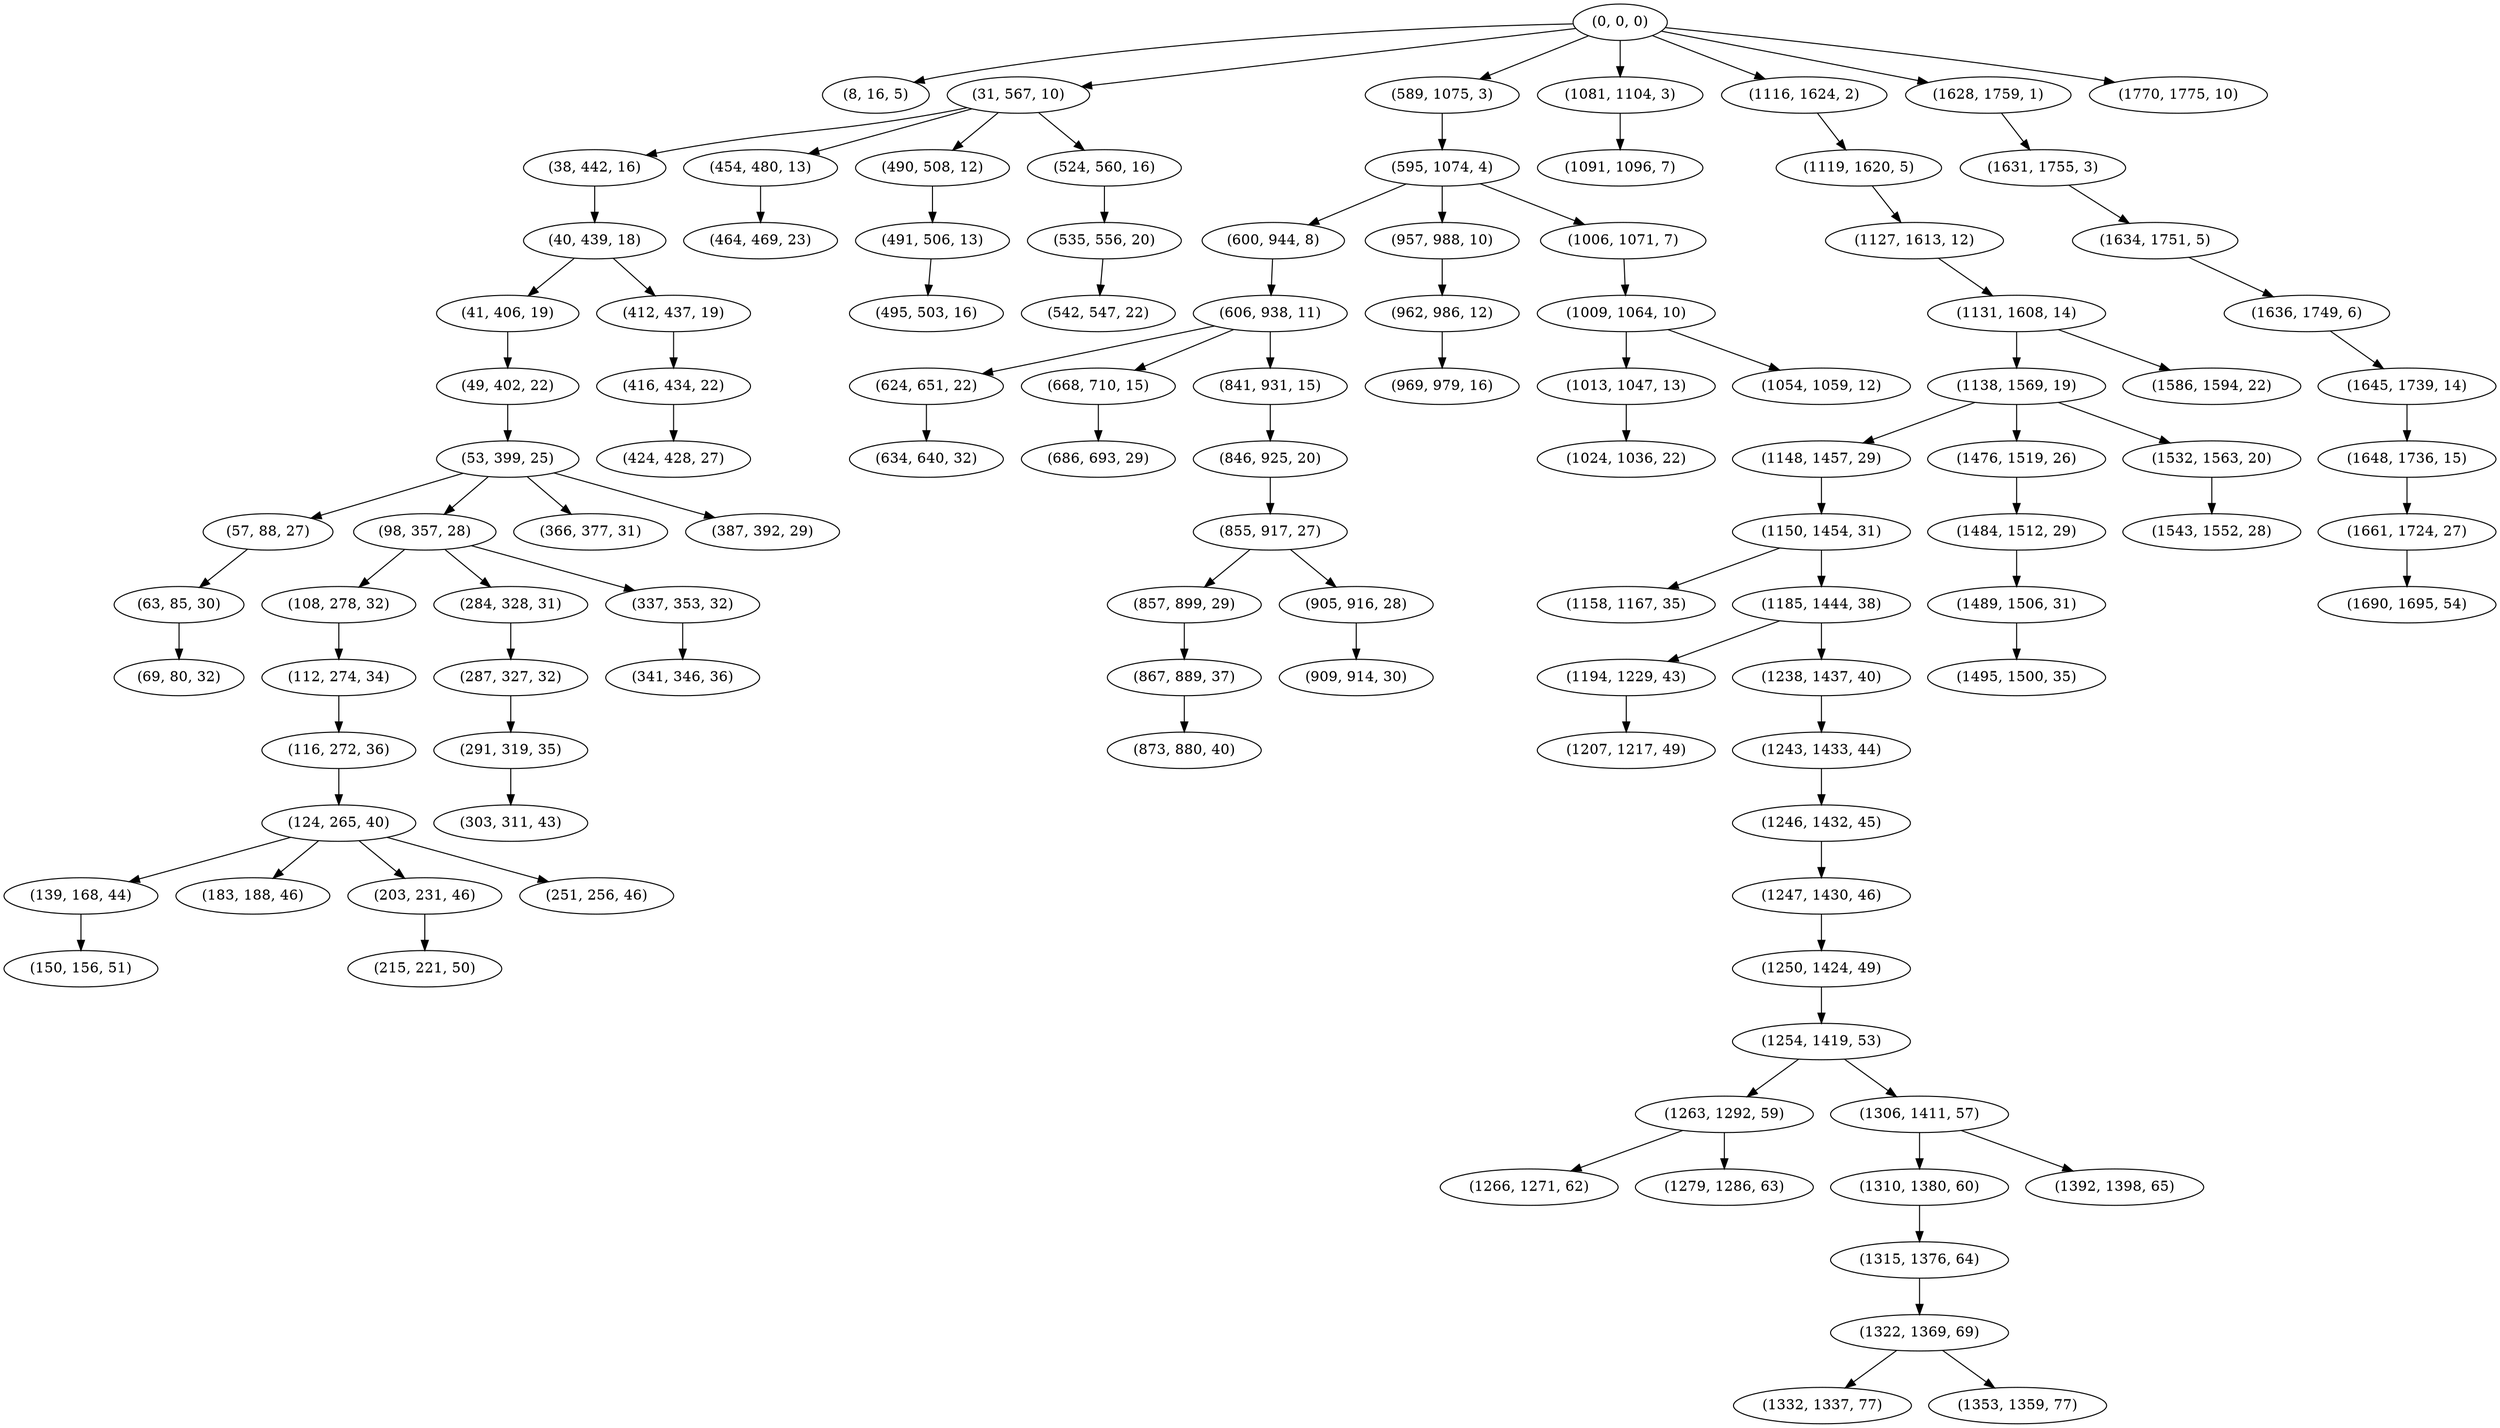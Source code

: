 digraph tree {
    "(0, 0, 0)";
    "(8, 16, 5)";
    "(31, 567, 10)";
    "(38, 442, 16)";
    "(40, 439, 18)";
    "(41, 406, 19)";
    "(49, 402, 22)";
    "(53, 399, 25)";
    "(57, 88, 27)";
    "(63, 85, 30)";
    "(69, 80, 32)";
    "(98, 357, 28)";
    "(108, 278, 32)";
    "(112, 274, 34)";
    "(116, 272, 36)";
    "(124, 265, 40)";
    "(139, 168, 44)";
    "(150, 156, 51)";
    "(183, 188, 46)";
    "(203, 231, 46)";
    "(215, 221, 50)";
    "(251, 256, 46)";
    "(284, 328, 31)";
    "(287, 327, 32)";
    "(291, 319, 35)";
    "(303, 311, 43)";
    "(337, 353, 32)";
    "(341, 346, 36)";
    "(366, 377, 31)";
    "(387, 392, 29)";
    "(412, 437, 19)";
    "(416, 434, 22)";
    "(424, 428, 27)";
    "(454, 480, 13)";
    "(464, 469, 23)";
    "(490, 508, 12)";
    "(491, 506, 13)";
    "(495, 503, 16)";
    "(524, 560, 16)";
    "(535, 556, 20)";
    "(542, 547, 22)";
    "(589, 1075, 3)";
    "(595, 1074, 4)";
    "(600, 944, 8)";
    "(606, 938, 11)";
    "(624, 651, 22)";
    "(634, 640, 32)";
    "(668, 710, 15)";
    "(686, 693, 29)";
    "(841, 931, 15)";
    "(846, 925, 20)";
    "(855, 917, 27)";
    "(857, 899, 29)";
    "(867, 889, 37)";
    "(873, 880, 40)";
    "(905, 916, 28)";
    "(909, 914, 30)";
    "(957, 988, 10)";
    "(962, 986, 12)";
    "(969, 979, 16)";
    "(1006, 1071, 7)";
    "(1009, 1064, 10)";
    "(1013, 1047, 13)";
    "(1024, 1036, 22)";
    "(1054, 1059, 12)";
    "(1081, 1104, 3)";
    "(1091, 1096, 7)";
    "(1116, 1624, 2)";
    "(1119, 1620, 5)";
    "(1127, 1613, 12)";
    "(1131, 1608, 14)";
    "(1138, 1569, 19)";
    "(1148, 1457, 29)";
    "(1150, 1454, 31)";
    "(1158, 1167, 35)";
    "(1185, 1444, 38)";
    "(1194, 1229, 43)";
    "(1207, 1217, 49)";
    "(1238, 1437, 40)";
    "(1243, 1433, 44)";
    "(1246, 1432, 45)";
    "(1247, 1430, 46)";
    "(1250, 1424, 49)";
    "(1254, 1419, 53)";
    "(1263, 1292, 59)";
    "(1266, 1271, 62)";
    "(1279, 1286, 63)";
    "(1306, 1411, 57)";
    "(1310, 1380, 60)";
    "(1315, 1376, 64)";
    "(1322, 1369, 69)";
    "(1332, 1337, 77)";
    "(1353, 1359, 77)";
    "(1392, 1398, 65)";
    "(1476, 1519, 26)";
    "(1484, 1512, 29)";
    "(1489, 1506, 31)";
    "(1495, 1500, 35)";
    "(1532, 1563, 20)";
    "(1543, 1552, 28)";
    "(1586, 1594, 22)";
    "(1628, 1759, 1)";
    "(1631, 1755, 3)";
    "(1634, 1751, 5)";
    "(1636, 1749, 6)";
    "(1645, 1739, 14)";
    "(1648, 1736, 15)";
    "(1661, 1724, 27)";
    "(1690, 1695, 54)";
    "(1770, 1775, 10)";
    "(0, 0, 0)" -> "(8, 16, 5)";
    "(0, 0, 0)" -> "(31, 567, 10)";
    "(0, 0, 0)" -> "(589, 1075, 3)";
    "(0, 0, 0)" -> "(1081, 1104, 3)";
    "(0, 0, 0)" -> "(1116, 1624, 2)";
    "(0, 0, 0)" -> "(1628, 1759, 1)";
    "(0, 0, 0)" -> "(1770, 1775, 10)";
    "(31, 567, 10)" -> "(38, 442, 16)";
    "(31, 567, 10)" -> "(454, 480, 13)";
    "(31, 567, 10)" -> "(490, 508, 12)";
    "(31, 567, 10)" -> "(524, 560, 16)";
    "(38, 442, 16)" -> "(40, 439, 18)";
    "(40, 439, 18)" -> "(41, 406, 19)";
    "(40, 439, 18)" -> "(412, 437, 19)";
    "(41, 406, 19)" -> "(49, 402, 22)";
    "(49, 402, 22)" -> "(53, 399, 25)";
    "(53, 399, 25)" -> "(57, 88, 27)";
    "(53, 399, 25)" -> "(98, 357, 28)";
    "(53, 399, 25)" -> "(366, 377, 31)";
    "(53, 399, 25)" -> "(387, 392, 29)";
    "(57, 88, 27)" -> "(63, 85, 30)";
    "(63, 85, 30)" -> "(69, 80, 32)";
    "(98, 357, 28)" -> "(108, 278, 32)";
    "(98, 357, 28)" -> "(284, 328, 31)";
    "(98, 357, 28)" -> "(337, 353, 32)";
    "(108, 278, 32)" -> "(112, 274, 34)";
    "(112, 274, 34)" -> "(116, 272, 36)";
    "(116, 272, 36)" -> "(124, 265, 40)";
    "(124, 265, 40)" -> "(139, 168, 44)";
    "(124, 265, 40)" -> "(183, 188, 46)";
    "(124, 265, 40)" -> "(203, 231, 46)";
    "(124, 265, 40)" -> "(251, 256, 46)";
    "(139, 168, 44)" -> "(150, 156, 51)";
    "(203, 231, 46)" -> "(215, 221, 50)";
    "(284, 328, 31)" -> "(287, 327, 32)";
    "(287, 327, 32)" -> "(291, 319, 35)";
    "(291, 319, 35)" -> "(303, 311, 43)";
    "(337, 353, 32)" -> "(341, 346, 36)";
    "(412, 437, 19)" -> "(416, 434, 22)";
    "(416, 434, 22)" -> "(424, 428, 27)";
    "(454, 480, 13)" -> "(464, 469, 23)";
    "(490, 508, 12)" -> "(491, 506, 13)";
    "(491, 506, 13)" -> "(495, 503, 16)";
    "(524, 560, 16)" -> "(535, 556, 20)";
    "(535, 556, 20)" -> "(542, 547, 22)";
    "(589, 1075, 3)" -> "(595, 1074, 4)";
    "(595, 1074, 4)" -> "(600, 944, 8)";
    "(595, 1074, 4)" -> "(957, 988, 10)";
    "(595, 1074, 4)" -> "(1006, 1071, 7)";
    "(600, 944, 8)" -> "(606, 938, 11)";
    "(606, 938, 11)" -> "(624, 651, 22)";
    "(606, 938, 11)" -> "(668, 710, 15)";
    "(606, 938, 11)" -> "(841, 931, 15)";
    "(624, 651, 22)" -> "(634, 640, 32)";
    "(668, 710, 15)" -> "(686, 693, 29)";
    "(841, 931, 15)" -> "(846, 925, 20)";
    "(846, 925, 20)" -> "(855, 917, 27)";
    "(855, 917, 27)" -> "(857, 899, 29)";
    "(855, 917, 27)" -> "(905, 916, 28)";
    "(857, 899, 29)" -> "(867, 889, 37)";
    "(867, 889, 37)" -> "(873, 880, 40)";
    "(905, 916, 28)" -> "(909, 914, 30)";
    "(957, 988, 10)" -> "(962, 986, 12)";
    "(962, 986, 12)" -> "(969, 979, 16)";
    "(1006, 1071, 7)" -> "(1009, 1064, 10)";
    "(1009, 1064, 10)" -> "(1013, 1047, 13)";
    "(1009, 1064, 10)" -> "(1054, 1059, 12)";
    "(1013, 1047, 13)" -> "(1024, 1036, 22)";
    "(1081, 1104, 3)" -> "(1091, 1096, 7)";
    "(1116, 1624, 2)" -> "(1119, 1620, 5)";
    "(1119, 1620, 5)" -> "(1127, 1613, 12)";
    "(1127, 1613, 12)" -> "(1131, 1608, 14)";
    "(1131, 1608, 14)" -> "(1138, 1569, 19)";
    "(1131, 1608, 14)" -> "(1586, 1594, 22)";
    "(1138, 1569, 19)" -> "(1148, 1457, 29)";
    "(1138, 1569, 19)" -> "(1476, 1519, 26)";
    "(1138, 1569, 19)" -> "(1532, 1563, 20)";
    "(1148, 1457, 29)" -> "(1150, 1454, 31)";
    "(1150, 1454, 31)" -> "(1158, 1167, 35)";
    "(1150, 1454, 31)" -> "(1185, 1444, 38)";
    "(1185, 1444, 38)" -> "(1194, 1229, 43)";
    "(1185, 1444, 38)" -> "(1238, 1437, 40)";
    "(1194, 1229, 43)" -> "(1207, 1217, 49)";
    "(1238, 1437, 40)" -> "(1243, 1433, 44)";
    "(1243, 1433, 44)" -> "(1246, 1432, 45)";
    "(1246, 1432, 45)" -> "(1247, 1430, 46)";
    "(1247, 1430, 46)" -> "(1250, 1424, 49)";
    "(1250, 1424, 49)" -> "(1254, 1419, 53)";
    "(1254, 1419, 53)" -> "(1263, 1292, 59)";
    "(1254, 1419, 53)" -> "(1306, 1411, 57)";
    "(1263, 1292, 59)" -> "(1266, 1271, 62)";
    "(1263, 1292, 59)" -> "(1279, 1286, 63)";
    "(1306, 1411, 57)" -> "(1310, 1380, 60)";
    "(1306, 1411, 57)" -> "(1392, 1398, 65)";
    "(1310, 1380, 60)" -> "(1315, 1376, 64)";
    "(1315, 1376, 64)" -> "(1322, 1369, 69)";
    "(1322, 1369, 69)" -> "(1332, 1337, 77)";
    "(1322, 1369, 69)" -> "(1353, 1359, 77)";
    "(1476, 1519, 26)" -> "(1484, 1512, 29)";
    "(1484, 1512, 29)" -> "(1489, 1506, 31)";
    "(1489, 1506, 31)" -> "(1495, 1500, 35)";
    "(1532, 1563, 20)" -> "(1543, 1552, 28)";
    "(1628, 1759, 1)" -> "(1631, 1755, 3)";
    "(1631, 1755, 3)" -> "(1634, 1751, 5)";
    "(1634, 1751, 5)" -> "(1636, 1749, 6)";
    "(1636, 1749, 6)" -> "(1645, 1739, 14)";
    "(1645, 1739, 14)" -> "(1648, 1736, 15)";
    "(1648, 1736, 15)" -> "(1661, 1724, 27)";
    "(1661, 1724, 27)" -> "(1690, 1695, 54)";
}
